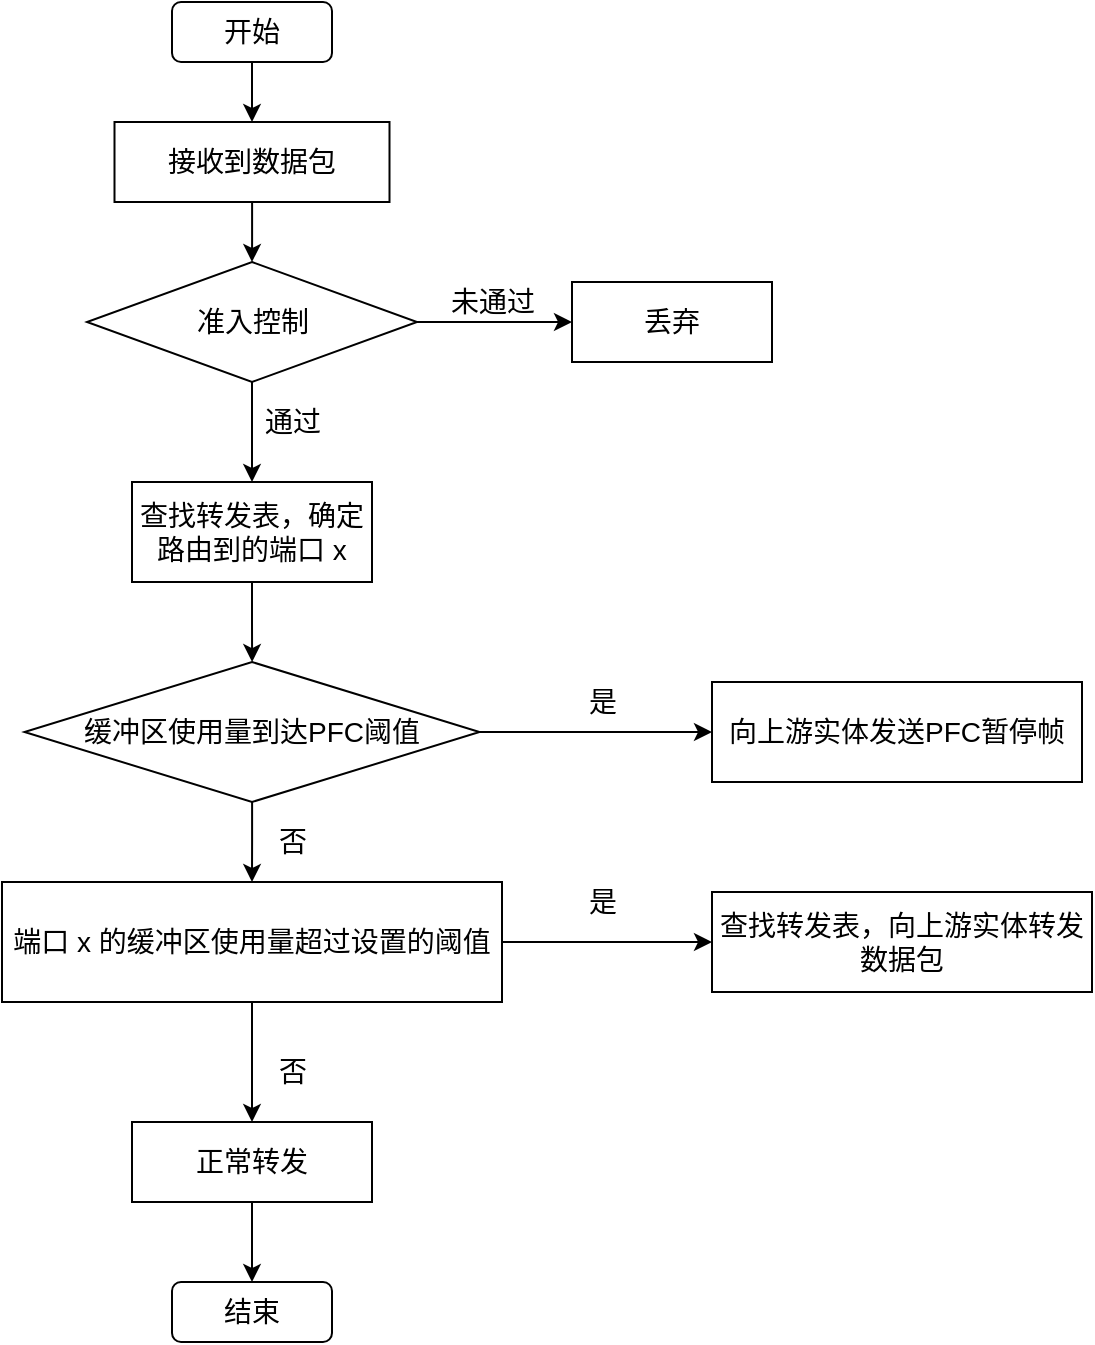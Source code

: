 <mxfile version="18.1.2" type="github">
  <diagram id="FL5VuHu-s2ym-sRUHW1q" name="Page-1">
    <mxGraphModel dx="1423" dy="869" grid="1" gridSize="10" guides="1" tooltips="1" connect="1" arrows="1" fold="1" page="1" pageScale="1" pageWidth="827" pageHeight="1169" math="0" shadow="0">
      <root>
        <mxCell id="0" />
        <mxCell id="1" parent="0" />
        <mxCell id="CGjeRFSQtYmmBpS__NRT-2" style="edgeStyle=orthogonalEdgeStyle;rounded=0;orthogonalLoop=1;jettySize=auto;html=1;exitX=0.5;exitY=1;exitDx=0;exitDy=0;fontSize=14;entryX=0.5;entryY=0;entryDx=0;entryDy=0;" edge="1" parent="1" source="CGjeRFSQtYmmBpS__NRT-1" target="CGjeRFSQtYmmBpS__NRT-3">
          <mxGeometry relative="1" as="geometry">
            <mxPoint x="299.897" y="100" as="targetPoint" />
          </mxGeometry>
        </mxCell>
        <mxCell id="CGjeRFSQtYmmBpS__NRT-1" value="开始" style="rounded=1;whiteSpace=wrap;html=1;fontSize=14;" vertex="1" parent="1">
          <mxGeometry x="260" y="40" width="80" height="30" as="geometry" />
        </mxCell>
        <mxCell id="CGjeRFSQtYmmBpS__NRT-6" value="" style="edgeStyle=orthogonalEdgeStyle;rounded=0;orthogonalLoop=1;jettySize=auto;html=1;fontSize=14;" edge="1" parent="1" source="CGjeRFSQtYmmBpS__NRT-3" target="CGjeRFSQtYmmBpS__NRT-5">
          <mxGeometry relative="1" as="geometry" />
        </mxCell>
        <mxCell id="CGjeRFSQtYmmBpS__NRT-3" value="接收到数据包" style="rounded=0;whiteSpace=wrap;html=1;fontSize=14;" vertex="1" parent="1">
          <mxGeometry x="231.25" y="100" width="137.5" height="40" as="geometry" />
        </mxCell>
        <mxCell id="CGjeRFSQtYmmBpS__NRT-8" value="" style="edgeStyle=orthogonalEdgeStyle;rounded=0;orthogonalLoop=1;jettySize=auto;html=1;fontSize=14;" edge="1" parent="1" source="CGjeRFSQtYmmBpS__NRT-5" target="CGjeRFSQtYmmBpS__NRT-7">
          <mxGeometry relative="1" as="geometry" />
        </mxCell>
        <mxCell id="CGjeRFSQtYmmBpS__NRT-11" value="" style="edgeStyle=orthogonalEdgeStyle;rounded=0;orthogonalLoop=1;jettySize=auto;html=1;fontSize=14;" edge="1" parent="1" source="CGjeRFSQtYmmBpS__NRT-5" target="CGjeRFSQtYmmBpS__NRT-10">
          <mxGeometry relative="1" as="geometry" />
        </mxCell>
        <mxCell id="CGjeRFSQtYmmBpS__NRT-5" value="准入控制" style="rhombus;whiteSpace=wrap;html=1;fontSize=14;rounded=0;" vertex="1" parent="1">
          <mxGeometry x="217.5" y="170" width="165" height="60" as="geometry" />
        </mxCell>
        <mxCell id="CGjeRFSQtYmmBpS__NRT-17" value="" style="edgeStyle=orthogonalEdgeStyle;rounded=0;orthogonalLoop=1;jettySize=auto;html=1;fontSize=14;" edge="1" parent="1" source="CGjeRFSQtYmmBpS__NRT-7" target="CGjeRFSQtYmmBpS__NRT-16">
          <mxGeometry relative="1" as="geometry" />
        </mxCell>
        <mxCell id="CGjeRFSQtYmmBpS__NRT-7" value="查找转发表，确定路由到的端口 x" style="whiteSpace=wrap;html=1;fontSize=14;rounded=0;" vertex="1" parent="1">
          <mxGeometry x="240" y="280" width="120" height="50" as="geometry" />
        </mxCell>
        <mxCell id="CGjeRFSQtYmmBpS__NRT-9" value="通过" style="text;html=1;align=center;verticalAlign=middle;resizable=0;points=[];autosize=1;strokeColor=none;fillColor=none;fontSize=14;" vertex="1" parent="1">
          <mxGeometry x="300" y="240" width="40" height="20" as="geometry" />
        </mxCell>
        <mxCell id="CGjeRFSQtYmmBpS__NRT-10" value="丢弃" style="whiteSpace=wrap;html=1;fontSize=14;rounded=0;" vertex="1" parent="1">
          <mxGeometry x="460" y="180" width="100" height="40" as="geometry" />
        </mxCell>
        <mxCell id="CGjeRFSQtYmmBpS__NRT-12" value="未通过" style="text;html=1;align=center;verticalAlign=middle;resizable=0;points=[];autosize=1;strokeColor=none;fillColor=none;fontSize=14;" vertex="1" parent="1">
          <mxGeometry x="390" y="180" width="60" height="20" as="geometry" />
        </mxCell>
        <mxCell id="CGjeRFSQtYmmBpS__NRT-20" value="" style="edgeStyle=orthogonalEdgeStyle;rounded=0;orthogonalLoop=1;jettySize=auto;html=1;fontSize=14;" edge="1" parent="1" source="CGjeRFSQtYmmBpS__NRT-16" target="CGjeRFSQtYmmBpS__NRT-19">
          <mxGeometry relative="1" as="geometry" />
        </mxCell>
        <mxCell id="CGjeRFSQtYmmBpS__NRT-26" value="" style="edgeStyle=orthogonalEdgeStyle;rounded=0;orthogonalLoop=1;jettySize=auto;html=1;fontSize=14;" edge="1" parent="1" source="CGjeRFSQtYmmBpS__NRT-16" target="CGjeRFSQtYmmBpS__NRT-25">
          <mxGeometry relative="1" as="geometry" />
        </mxCell>
        <mxCell id="CGjeRFSQtYmmBpS__NRT-16" value="缓冲区使用量到达PFC阈值" style="rhombus;whiteSpace=wrap;html=1;fontSize=14;rounded=0;" vertex="1" parent="1">
          <mxGeometry x="186.25" y="370" width="227.5" height="70" as="geometry" />
        </mxCell>
        <mxCell id="CGjeRFSQtYmmBpS__NRT-19" value="向上游实体发送PFC暂停帧" style="whiteSpace=wrap;html=1;fontSize=14;rounded=0;" vertex="1" parent="1">
          <mxGeometry x="530" y="380" width="185" height="50" as="geometry" />
        </mxCell>
        <mxCell id="CGjeRFSQtYmmBpS__NRT-21" value="是" style="text;html=1;align=center;verticalAlign=middle;resizable=0;points=[];autosize=1;strokeColor=none;fillColor=none;fontSize=14;" vertex="1" parent="1">
          <mxGeometry x="460" y="380" width="30" height="20" as="geometry" />
        </mxCell>
        <mxCell id="CGjeRFSQtYmmBpS__NRT-24" value="否" style="text;html=1;align=center;verticalAlign=middle;resizable=0;points=[];autosize=1;strokeColor=none;fillColor=none;fontSize=14;" vertex="1" parent="1">
          <mxGeometry x="305" y="450" width="30" height="20" as="geometry" />
        </mxCell>
        <mxCell id="CGjeRFSQtYmmBpS__NRT-27" style="edgeStyle=orthogonalEdgeStyle;rounded=0;orthogonalLoop=1;jettySize=auto;html=1;exitX=1;exitY=0.5;exitDx=0;exitDy=0;fontSize=14;entryX=0;entryY=0.5;entryDx=0;entryDy=0;" edge="1" parent="1" source="CGjeRFSQtYmmBpS__NRT-25" target="CGjeRFSQtYmmBpS__NRT-29">
          <mxGeometry relative="1" as="geometry">
            <mxPoint x="530" y="510" as="targetPoint" />
          </mxGeometry>
        </mxCell>
        <mxCell id="CGjeRFSQtYmmBpS__NRT-34" value="" style="edgeStyle=orthogonalEdgeStyle;rounded=0;orthogonalLoop=1;jettySize=auto;html=1;fontSize=14;" edge="1" parent="1" source="CGjeRFSQtYmmBpS__NRT-25" target="CGjeRFSQtYmmBpS__NRT-33">
          <mxGeometry relative="1" as="geometry" />
        </mxCell>
        <mxCell id="CGjeRFSQtYmmBpS__NRT-25" value="端口 x 的缓冲区使用量超过设置的阈值" style="whiteSpace=wrap;html=1;fontSize=14;rounded=0;" vertex="1" parent="1">
          <mxGeometry x="175" y="480" width="250" height="60" as="geometry" />
        </mxCell>
        <mxCell id="CGjeRFSQtYmmBpS__NRT-28" value="是" style="text;html=1;align=center;verticalAlign=middle;resizable=0;points=[];autosize=1;strokeColor=none;fillColor=none;fontSize=14;" vertex="1" parent="1">
          <mxGeometry x="460" y="480" width="30" height="20" as="geometry" />
        </mxCell>
        <mxCell id="CGjeRFSQtYmmBpS__NRT-29" value="查找转发表，向上游实体转发数据包" style="whiteSpace=wrap;html=1;fontSize=14;rounded=0;" vertex="1" parent="1">
          <mxGeometry x="530" y="485" width="190" height="50" as="geometry" />
        </mxCell>
        <mxCell id="CGjeRFSQtYmmBpS__NRT-31" value="否" style="text;html=1;align=center;verticalAlign=middle;resizable=0;points=[];autosize=1;strokeColor=none;fillColor=none;fontSize=14;" vertex="1" parent="1">
          <mxGeometry x="305" y="565" width="30" height="20" as="geometry" />
        </mxCell>
        <mxCell id="CGjeRFSQtYmmBpS__NRT-36" style="edgeStyle=orthogonalEdgeStyle;rounded=0;orthogonalLoop=1;jettySize=auto;html=1;exitX=0.5;exitY=1;exitDx=0;exitDy=0;entryX=0.5;entryY=0;entryDx=0;entryDy=0;fontSize=14;" edge="1" parent="1" source="CGjeRFSQtYmmBpS__NRT-33" target="CGjeRFSQtYmmBpS__NRT-35">
          <mxGeometry relative="1" as="geometry" />
        </mxCell>
        <mxCell id="CGjeRFSQtYmmBpS__NRT-33" value="正常转发" style="whiteSpace=wrap;html=1;fontSize=14;rounded=0;" vertex="1" parent="1">
          <mxGeometry x="240" y="600" width="120" height="40" as="geometry" />
        </mxCell>
        <mxCell id="CGjeRFSQtYmmBpS__NRT-35" value="结束" style="rounded=1;whiteSpace=wrap;html=1;fontSize=14;" vertex="1" parent="1">
          <mxGeometry x="260" y="680" width="80" height="30" as="geometry" />
        </mxCell>
      </root>
    </mxGraphModel>
  </diagram>
</mxfile>
